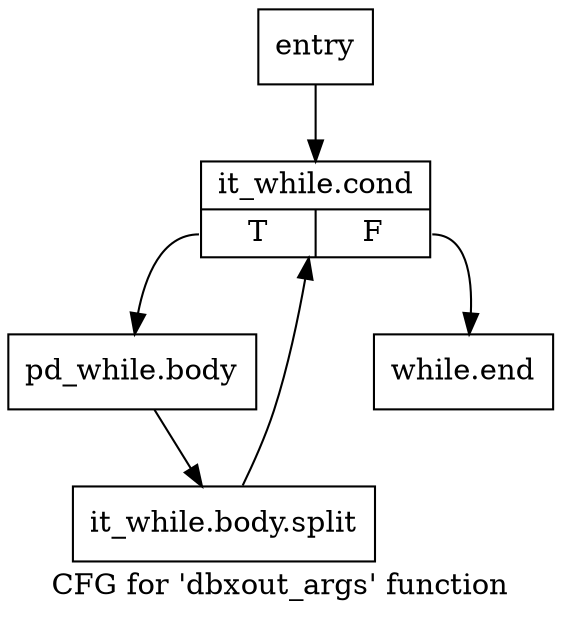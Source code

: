 digraph "CFG for 'dbxout_args' function" {
	label="CFG for 'dbxout_args' function";

	Node0x39e1470 [shape=record,label="{entry}"];
	Node0x39e1470 -> Node0x39e14c0;
	Node0x39e14c0 [shape=record,label="{it_while.cond|{<s0>T|<s1>F}}"];
	Node0x39e14c0:s0 -> Node0x39e1510;
	Node0x39e14c0:s1 -> Node0x39e1560;
	Node0x39e1510 [shape=record,label="{pd_while.body}"];
	Node0x39e1510 -> Node0xd0bef00;
	Node0xd0bef00 [shape=record,label="{it_while.body.split}"];
	Node0xd0bef00 -> Node0x39e14c0;
	Node0x39e1560 [shape=record,label="{while.end}"];
}
